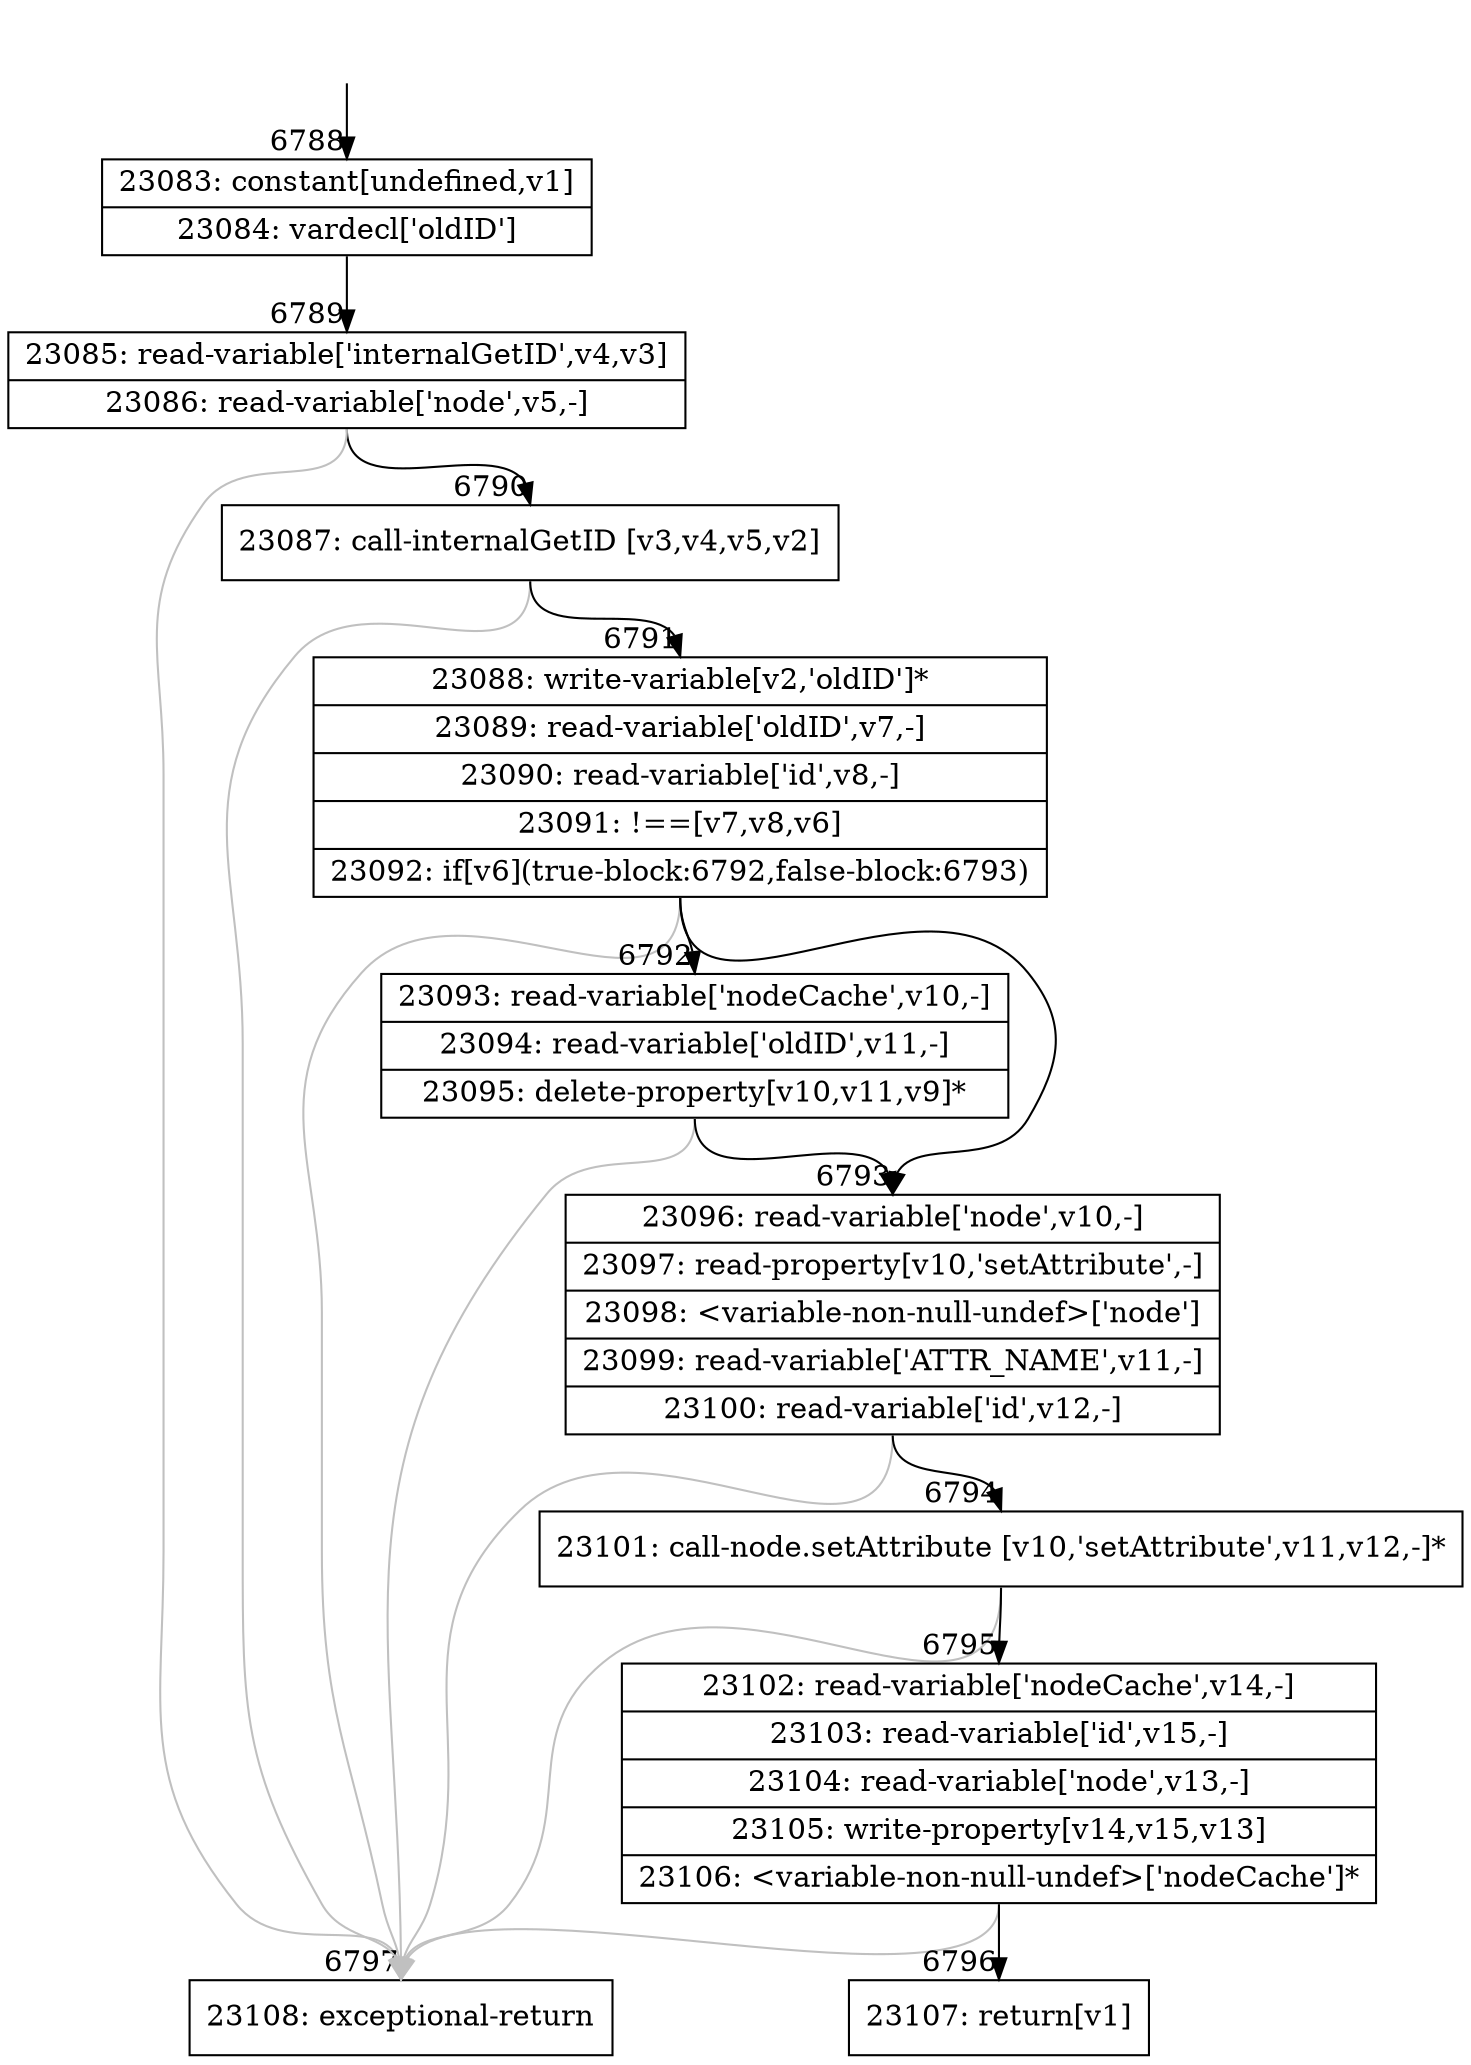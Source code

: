 digraph {
rankdir="TD"
BB_entry472[shape=none,label=""];
BB_entry472 -> BB6788 [tailport=s, headport=n, headlabel="    6788"]
BB6788 [shape=record label="{23083: constant[undefined,v1]|23084: vardecl['oldID']}" ] 
BB6788 -> BB6789 [tailport=s, headport=n, headlabel="      6789"]
BB6789 [shape=record label="{23085: read-variable['internalGetID',v4,v3]|23086: read-variable['node',v5,-]}" ] 
BB6789 -> BB6790 [tailport=s, headport=n, headlabel="      6790"]
BB6789 -> BB6797 [tailport=s, headport=n, color=gray, headlabel="      6797"]
BB6790 [shape=record label="{23087: call-internalGetID [v3,v4,v5,v2]}" ] 
BB6790 -> BB6791 [tailport=s, headport=n, headlabel="      6791"]
BB6790 -> BB6797 [tailport=s, headport=n, color=gray]
BB6791 [shape=record label="{23088: write-variable[v2,'oldID']*|23089: read-variable['oldID',v7,-]|23090: read-variable['id',v8,-]|23091: !==[v7,v8,v6]|23092: if[v6](true-block:6792,false-block:6793)}" ] 
BB6791 -> BB6792 [tailport=s, headport=n, headlabel="      6792"]
BB6791 -> BB6793 [tailport=s, headport=n, headlabel="      6793"]
BB6791 -> BB6797 [tailport=s, headport=n, color=gray]
BB6792 [shape=record label="{23093: read-variable['nodeCache',v10,-]|23094: read-variable['oldID',v11,-]|23095: delete-property[v10,v11,v9]*}" ] 
BB6792 -> BB6793 [tailport=s, headport=n]
BB6792 -> BB6797 [tailport=s, headport=n, color=gray]
BB6793 [shape=record label="{23096: read-variable['node',v10,-]|23097: read-property[v10,'setAttribute',-]|23098: \<variable-non-null-undef\>['node']|23099: read-variable['ATTR_NAME',v11,-]|23100: read-variable['id',v12,-]}" ] 
BB6793 -> BB6794 [tailport=s, headport=n, headlabel="      6794"]
BB6793 -> BB6797 [tailport=s, headport=n, color=gray]
BB6794 [shape=record label="{23101: call-node.setAttribute [v10,'setAttribute',v11,v12,-]*}" ] 
BB6794 -> BB6795 [tailport=s, headport=n, headlabel="      6795"]
BB6794 -> BB6797 [tailport=s, headport=n, color=gray]
BB6795 [shape=record label="{23102: read-variable['nodeCache',v14,-]|23103: read-variable['id',v15,-]|23104: read-variable['node',v13,-]|23105: write-property[v14,v15,v13]|23106: \<variable-non-null-undef\>['nodeCache']*}" ] 
BB6795 -> BB6796 [tailport=s, headport=n, headlabel="      6796"]
BB6795 -> BB6797 [tailport=s, headport=n, color=gray]
BB6796 [shape=record label="{23107: return[v1]}" ] 
BB6797 [shape=record label="{23108: exceptional-return}" ] 
//#$~ 11925
}
